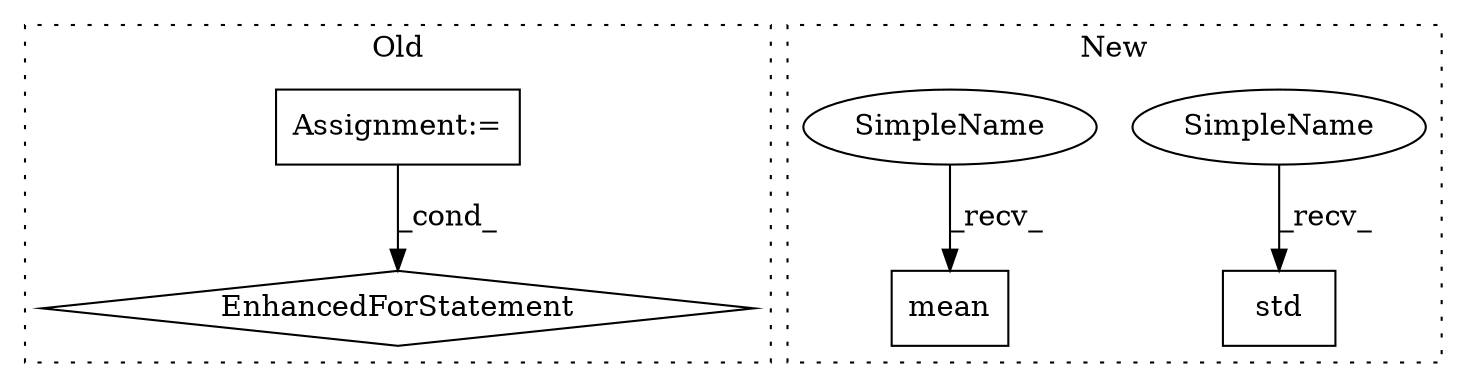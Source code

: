 digraph G {
subgraph cluster0 {
1 [label="EnhancedForStatement" a="70" s="3543,3631" l="70,2" shape="diamond"];
3 [label="Assignment:=" a="7" s="3543,3631" l="70,2" shape="box"];
label = "Old";
style="dotted";
}
subgraph cluster1 {
2 [label="std" a="32" s="3927,3944" l="4,1" shape="box"];
4 [label="mean" a="32" s="3887,3905" l="5,1" shape="box"];
5 [label="SimpleName" a="42" s="3921" l="5" shape="ellipse"];
6 [label="SimpleName" a="42" s="3881" l="5" shape="ellipse"];
label = "New";
style="dotted";
}
3 -> 1 [label="_cond_"];
5 -> 2 [label="_recv_"];
6 -> 4 [label="_recv_"];
}